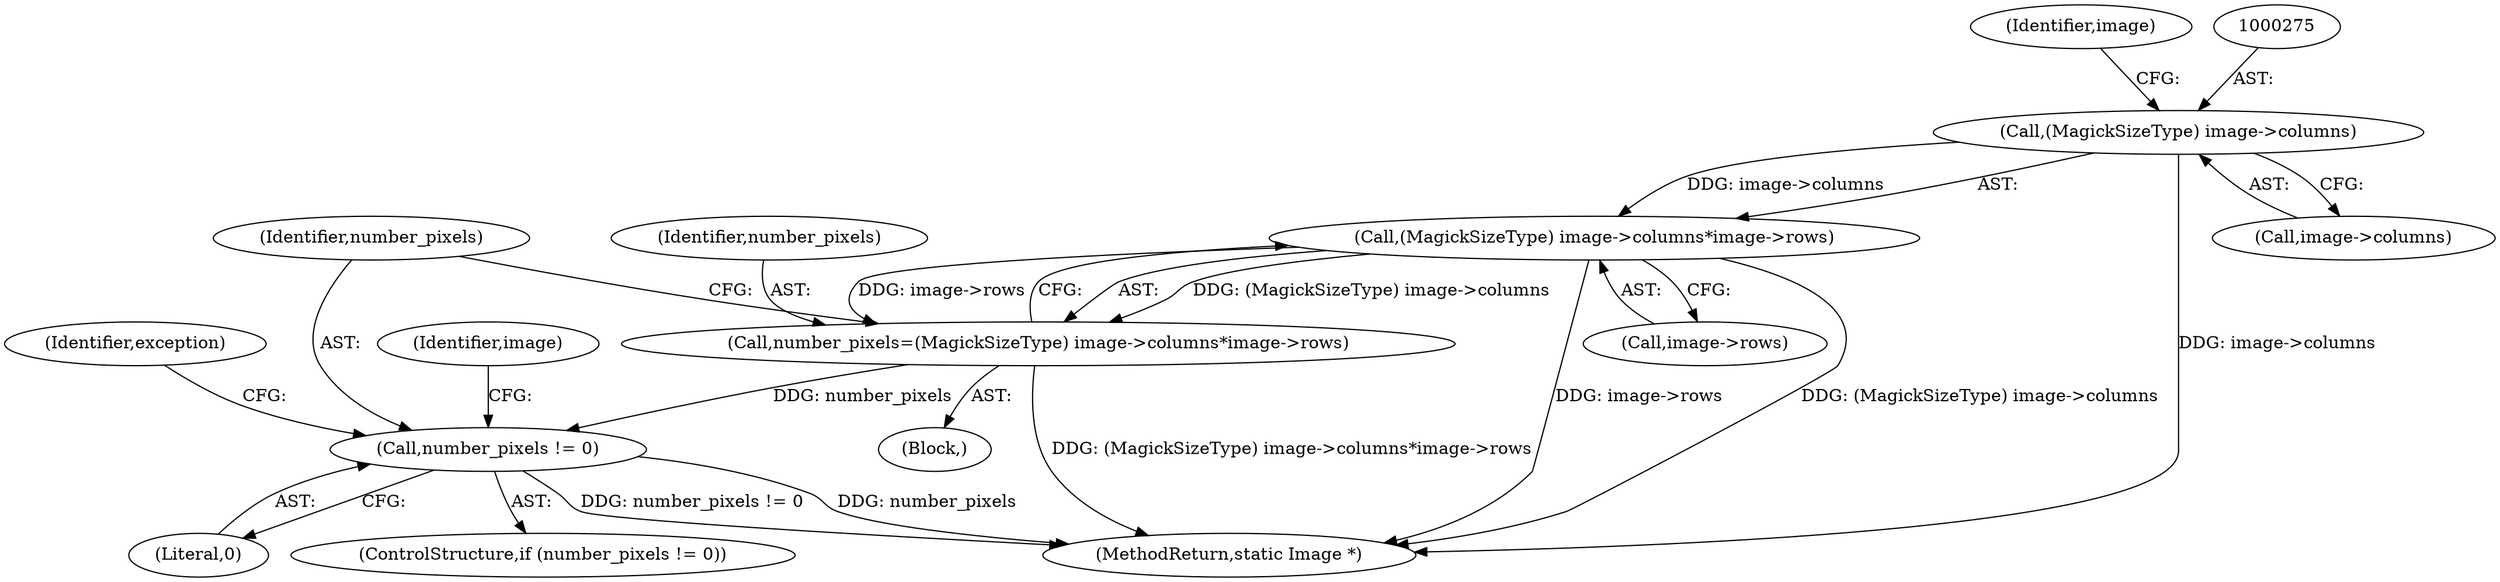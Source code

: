 digraph "0_ImageMagick_58cf5bf4fade82e3b510e8f3463a967278a3e410@pointer" {
"1000274" [label="(Call,(MagickSizeType) image->columns)"];
"1000273" [label="(Call,(MagickSizeType) image->columns*image->rows)"];
"1000271" [label="(Call,number_pixels=(MagickSizeType) image->columns*image->rows)"];
"1000283" [label="(Call,number_pixels != 0)"];
"1000247" [label="(Block,)"];
"1000285" [label="(Literal,0)"];
"1000274" [label="(Call,(MagickSizeType) image->columns)"];
"1000284" [label="(Identifier,number_pixels)"];
"1000288" [label="(Identifier,image)"];
"1000272" [label="(Identifier,number_pixels)"];
"1000276" [label="(Call,image->columns)"];
"1000279" [label="(Call,image->rows)"];
"1000271" [label="(Call,number_pixels=(MagickSizeType) image->columns*image->rows)"];
"1000283" [label="(Call,number_pixels != 0)"];
"1001853" [label="(MethodReturn,static Image *)"];
"1000282" [label="(ControlStructure,if (number_pixels != 0))"];
"1000273" [label="(Call,(MagickSizeType) image->columns*image->rows)"];
"1000280" [label="(Identifier,image)"];
"1000290" [label="(Identifier,exception)"];
"1000274" -> "1000273"  [label="AST: "];
"1000274" -> "1000276"  [label="CFG: "];
"1000275" -> "1000274"  [label="AST: "];
"1000276" -> "1000274"  [label="AST: "];
"1000280" -> "1000274"  [label="CFG: "];
"1000274" -> "1001853"  [label="DDG: image->columns"];
"1000274" -> "1000273"  [label="DDG: image->columns"];
"1000273" -> "1000271"  [label="AST: "];
"1000273" -> "1000279"  [label="CFG: "];
"1000279" -> "1000273"  [label="AST: "];
"1000271" -> "1000273"  [label="CFG: "];
"1000273" -> "1001853"  [label="DDG: (MagickSizeType) image->columns"];
"1000273" -> "1001853"  [label="DDG: image->rows"];
"1000273" -> "1000271"  [label="DDG: (MagickSizeType) image->columns"];
"1000273" -> "1000271"  [label="DDG: image->rows"];
"1000271" -> "1000247"  [label="AST: "];
"1000272" -> "1000271"  [label="AST: "];
"1000284" -> "1000271"  [label="CFG: "];
"1000271" -> "1001853"  [label="DDG: (MagickSizeType) image->columns*image->rows"];
"1000271" -> "1000283"  [label="DDG: number_pixels"];
"1000283" -> "1000282"  [label="AST: "];
"1000283" -> "1000285"  [label="CFG: "];
"1000284" -> "1000283"  [label="AST: "];
"1000285" -> "1000283"  [label="AST: "];
"1000288" -> "1000283"  [label="CFG: "];
"1000290" -> "1000283"  [label="CFG: "];
"1000283" -> "1001853"  [label="DDG: number_pixels"];
"1000283" -> "1001853"  [label="DDG: number_pixels != 0"];
}

